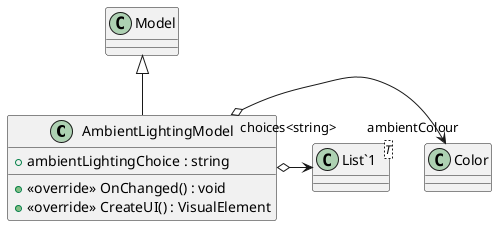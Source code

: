 @startuml
class AmbientLightingModel {
    + ambientLightingChoice : string
    + <<override>> OnChanged() : void
    + <<override>> CreateUI() : VisualElement
}
class "List`1"<T> {
}
Model <|-- AmbientLightingModel
AmbientLightingModel o-> "ambientColour" Color
AmbientLightingModel o-> "choices<string>" "List`1"
@enduml
